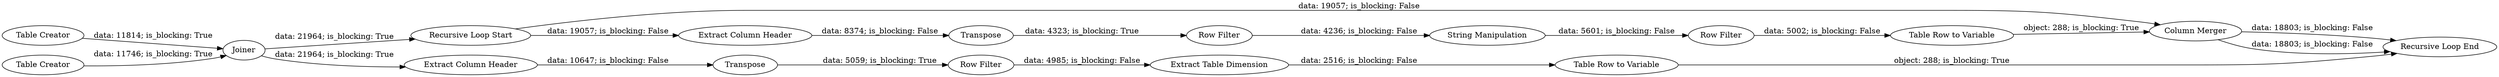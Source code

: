 digraph {
	"-6904762676283749423_198" [label="Recursive Loop Start"]
	"-6904762676283749423_196" [label="Column Merger"]
	"-6904762676283749423_203" [label="Row Filter"]
	"-6904762676283749423_206" [label="Table Row to Variable"]
	"-6904762676283749423_209" [label="Table Creator"]
	"-6904762676283749423_205" [label="Extract Table Dimension"]
	"-6904762676283749423_199" [label="Extract Column Header"]
	"-6904762676283749423_204" [label="Table Row to Variable"]
	"-6904762676283749423_202" [label="String Manipulation"]
	"-6904762676283749423_189" [label="Row Filter"]
	"-6904762676283749423_200" [label=Transpose]
	"-6904762676283749423_201" [label="Row Filter"]
	"-6904762676283749423_208" [label="Table Creator"]
	"-6904762676283749423_190" [label=Transpose]
	"-6904762676283749423_177" [label=Joiner]
	"-6904762676283749423_197" [label="Recursive Loop End"]
	"-6904762676283749423_188" [label="Extract Column Header"]
	"-6904762676283749423_202" -> "-6904762676283749423_203" [label="data: 5601; is_blocking: False"]
	"-6904762676283749423_205" -> "-6904762676283749423_206" [label="data: 2516; is_blocking: False"]
	"-6904762676283749423_203" -> "-6904762676283749423_204" [label="data: 5002; is_blocking: False"]
	"-6904762676283749423_190" -> "-6904762676283749423_189" [label="data: 5059; is_blocking: True"]
	"-6904762676283749423_199" -> "-6904762676283749423_200" [label="data: 8374; is_blocking: False"]
	"-6904762676283749423_209" -> "-6904762676283749423_177" [label="data: 11814; is_blocking: True"]
	"-6904762676283749423_177" -> "-6904762676283749423_198" [label="data: 21964; is_blocking: True"]
	"-6904762676283749423_189" -> "-6904762676283749423_205" [label="data: 4985; is_blocking: False"]
	"-6904762676283749423_206" -> "-6904762676283749423_197" [label="object: 288; is_blocking: True"]
	"-6904762676283749423_198" -> "-6904762676283749423_196" [label="data: 19057; is_blocking: False"]
	"-6904762676283749423_204" -> "-6904762676283749423_196" [label="object: 288; is_blocking: True"]
	"-6904762676283749423_196" -> "-6904762676283749423_197" [label="data: 18803; is_blocking: False"]
	"-6904762676283749423_196" -> "-6904762676283749423_197" [label="data: 18803; is_blocking: False"]
	"-6904762676283749423_188" -> "-6904762676283749423_190" [label="data: 10647; is_blocking: False"]
	"-6904762676283749423_208" -> "-6904762676283749423_177" [label="data: 11746; is_blocking: True"]
	"-6904762676283749423_201" -> "-6904762676283749423_202" [label="data: 4236; is_blocking: False"]
	"-6904762676283749423_177" -> "-6904762676283749423_188" [label="data: 21964; is_blocking: True"]
	"-6904762676283749423_198" -> "-6904762676283749423_199" [label="data: 19057; is_blocking: False"]
	"-6904762676283749423_200" -> "-6904762676283749423_201" [label="data: 4323; is_blocking: True"]
	rankdir=LR
}

